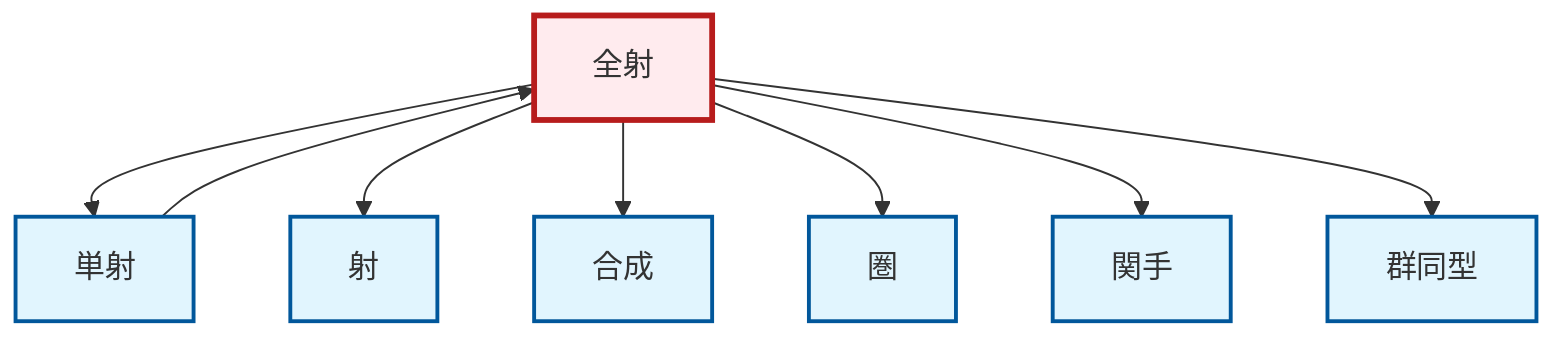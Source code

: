 graph TD
    classDef definition fill:#e1f5fe,stroke:#01579b,stroke-width:2px
    classDef theorem fill:#f3e5f5,stroke:#4a148c,stroke-width:2px
    classDef axiom fill:#fff3e0,stroke:#e65100,stroke-width:2px
    classDef example fill:#e8f5e9,stroke:#1b5e20,stroke-width:2px
    classDef current fill:#ffebee,stroke:#b71c1c,stroke-width:3px
    def-isomorphism["群同型"]:::definition
    def-epimorphism["全射"]:::definition
    def-composition["合成"]:::definition
    def-monomorphism["単射"]:::definition
    def-functor["関手"]:::definition
    def-category["圏"]:::definition
    def-morphism["射"]:::definition
    def-monomorphism --> def-epimorphism
    def-epimorphism --> def-monomorphism
    def-epimorphism --> def-morphism
    def-epimorphism --> def-composition
    def-epimorphism --> def-category
    def-epimorphism --> def-functor
    def-epimorphism --> def-isomorphism
    class def-epimorphism current